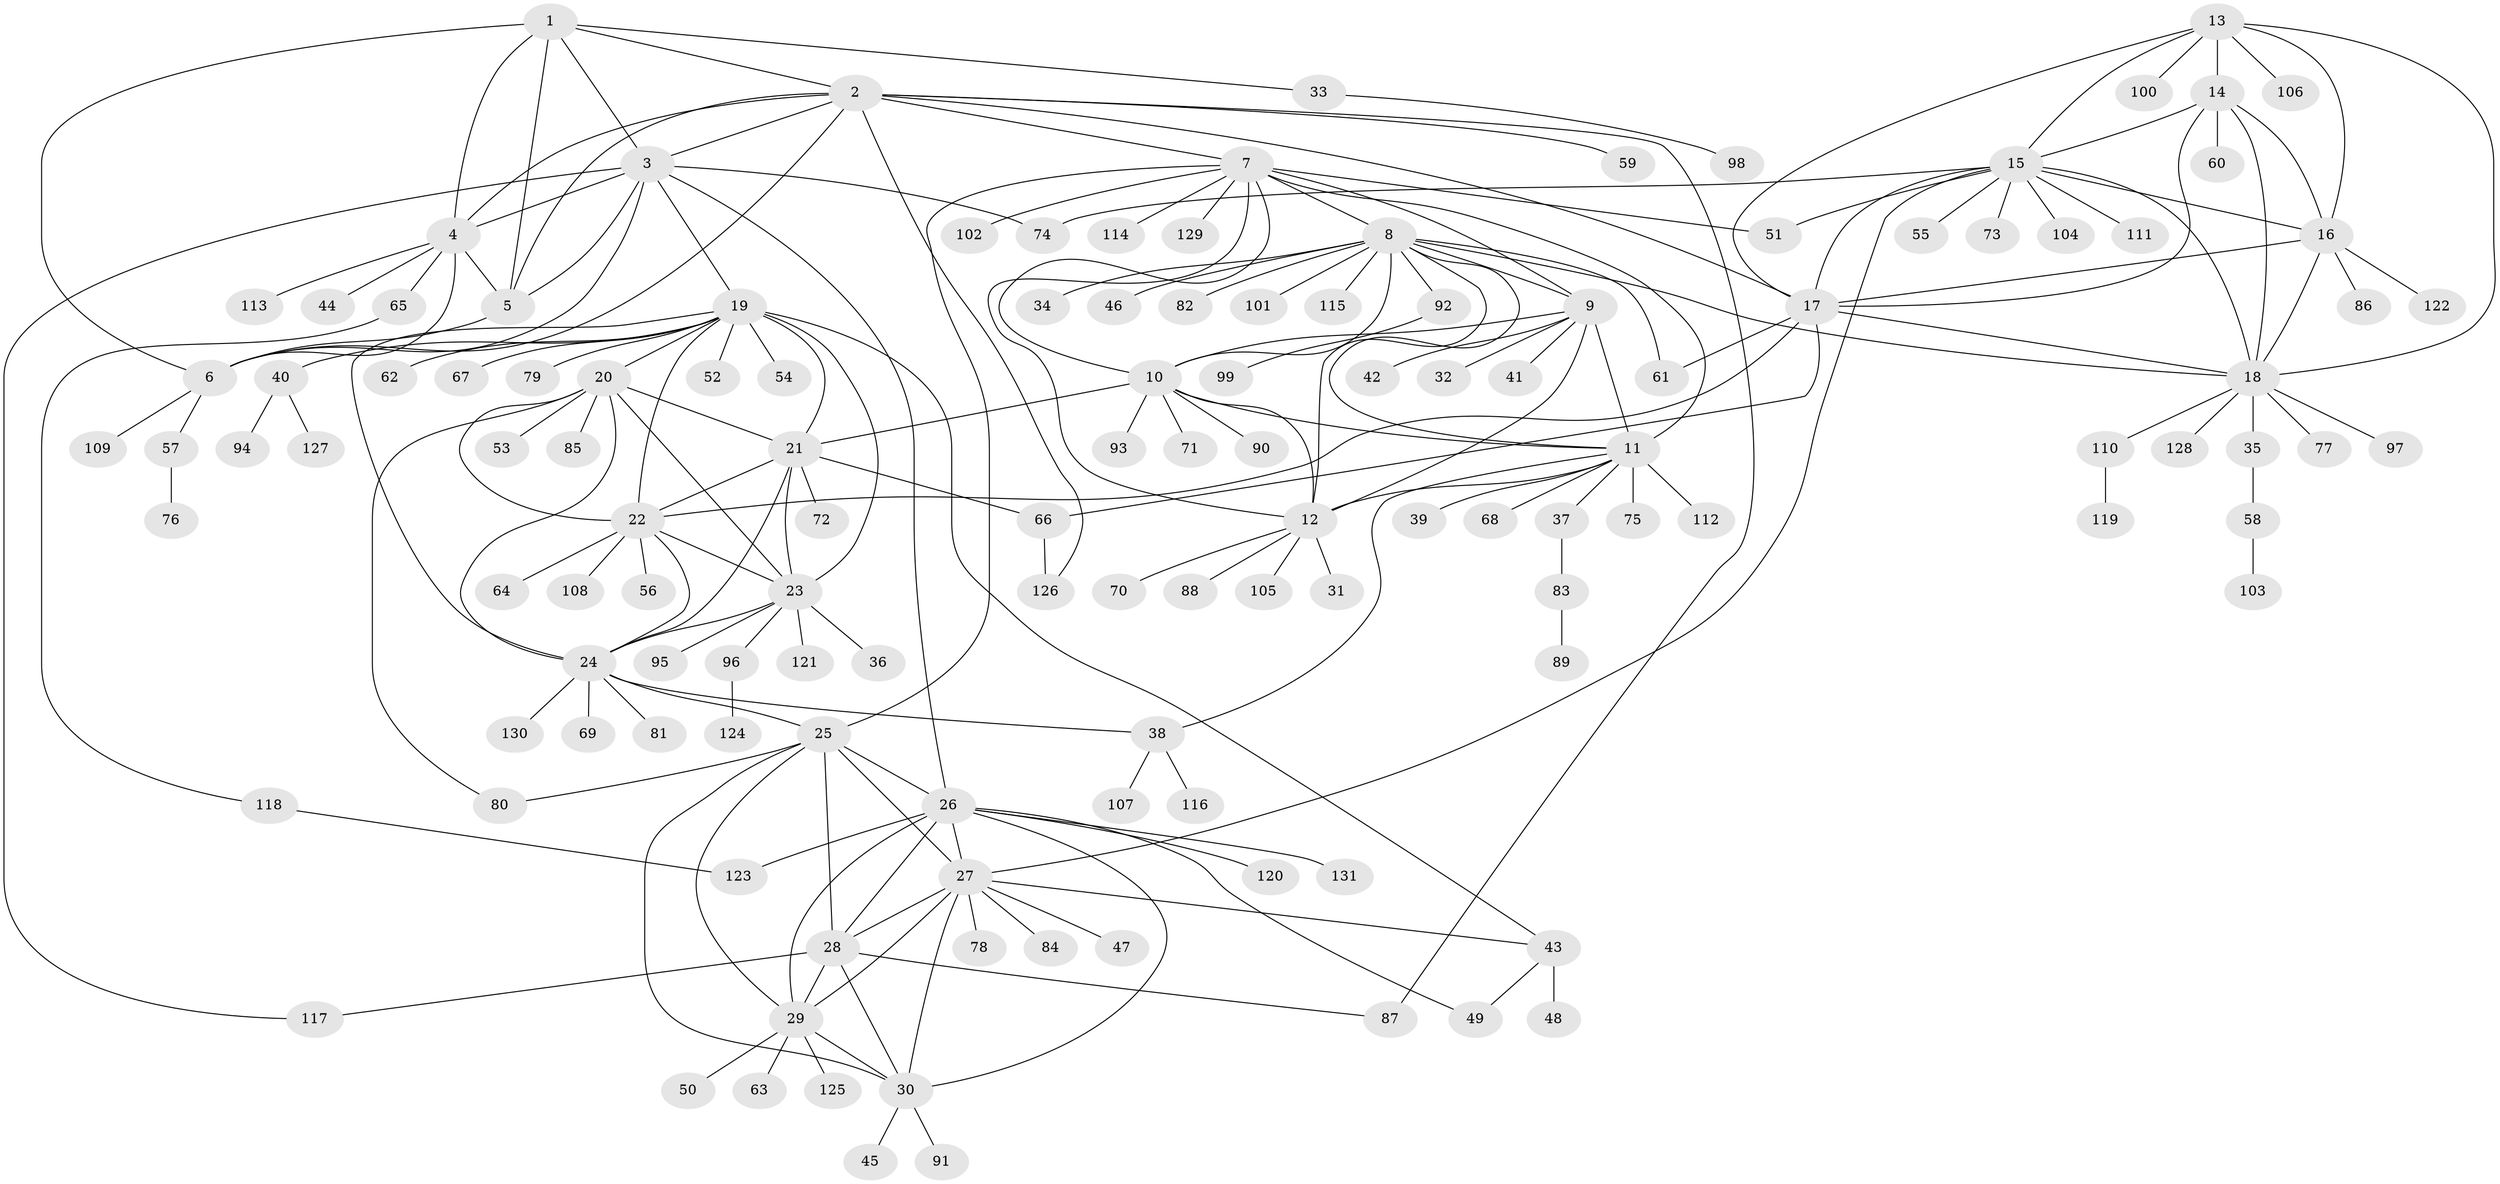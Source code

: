 // Generated by graph-tools (version 1.1) at 2025/37/03/09/25 02:37:31]
// undirected, 131 vertices, 198 edges
graph export_dot {
graph [start="1"]
  node [color=gray90,style=filled];
  1;
  2;
  3;
  4;
  5;
  6;
  7;
  8;
  9;
  10;
  11;
  12;
  13;
  14;
  15;
  16;
  17;
  18;
  19;
  20;
  21;
  22;
  23;
  24;
  25;
  26;
  27;
  28;
  29;
  30;
  31;
  32;
  33;
  34;
  35;
  36;
  37;
  38;
  39;
  40;
  41;
  42;
  43;
  44;
  45;
  46;
  47;
  48;
  49;
  50;
  51;
  52;
  53;
  54;
  55;
  56;
  57;
  58;
  59;
  60;
  61;
  62;
  63;
  64;
  65;
  66;
  67;
  68;
  69;
  70;
  71;
  72;
  73;
  74;
  75;
  76;
  77;
  78;
  79;
  80;
  81;
  82;
  83;
  84;
  85;
  86;
  87;
  88;
  89;
  90;
  91;
  92;
  93;
  94;
  95;
  96;
  97;
  98;
  99;
  100;
  101;
  102;
  103;
  104;
  105;
  106;
  107;
  108;
  109;
  110;
  111;
  112;
  113;
  114;
  115;
  116;
  117;
  118;
  119;
  120;
  121;
  122;
  123;
  124;
  125;
  126;
  127;
  128;
  129;
  130;
  131;
  1 -- 2;
  1 -- 3;
  1 -- 4;
  1 -- 5;
  1 -- 6;
  1 -- 33;
  2 -- 3;
  2 -- 4;
  2 -- 5;
  2 -- 6;
  2 -- 7;
  2 -- 17;
  2 -- 59;
  2 -- 87;
  2 -- 126;
  3 -- 4;
  3 -- 5;
  3 -- 6;
  3 -- 19;
  3 -- 26;
  3 -- 74;
  3 -- 117;
  4 -- 5;
  4 -- 6;
  4 -- 44;
  4 -- 65;
  4 -- 113;
  5 -- 6;
  6 -- 57;
  6 -- 109;
  7 -- 8;
  7 -- 9;
  7 -- 10;
  7 -- 11;
  7 -- 12;
  7 -- 25;
  7 -- 51;
  7 -- 102;
  7 -- 114;
  7 -- 129;
  8 -- 9;
  8 -- 10;
  8 -- 11;
  8 -- 12;
  8 -- 18;
  8 -- 34;
  8 -- 46;
  8 -- 61;
  8 -- 82;
  8 -- 92;
  8 -- 101;
  8 -- 115;
  9 -- 10;
  9 -- 11;
  9 -- 12;
  9 -- 32;
  9 -- 41;
  9 -- 42;
  10 -- 11;
  10 -- 12;
  10 -- 21;
  10 -- 71;
  10 -- 90;
  10 -- 93;
  11 -- 12;
  11 -- 37;
  11 -- 38;
  11 -- 39;
  11 -- 68;
  11 -- 75;
  11 -- 112;
  12 -- 31;
  12 -- 70;
  12 -- 88;
  12 -- 105;
  13 -- 14;
  13 -- 15;
  13 -- 16;
  13 -- 17;
  13 -- 18;
  13 -- 100;
  13 -- 106;
  14 -- 15;
  14 -- 16;
  14 -- 17;
  14 -- 18;
  14 -- 60;
  15 -- 16;
  15 -- 17;
  15 -- 18;
  15 -- 27;
  15 -- 51;
  15 -- 55;
  15 -- 73;
  15 -- 74;
  15 -- 104;
  15 -- 111;
  16 -- 17;
  16 -- 18;
  16 -- 86;
  16 -- 122;
  17 -- 18;
  17 -- 22;
  17 -- 61;
  17 -- 66;
  18 -- 35;
  18 -- 77;
  18 -- 97;
  18 -- 110;
  18 -- 128;
  19 -- 20;
  19 -- 21;
  19 -- 22;
  19 -- 23;
  19 -- 24;
  19 -- 40;
  19 -- 43;
  19 -- 52;
  19 -- 54;
  19 -- 62;
  19 -- 67;
  19 -- 79;
  20 -- 21;
  20 -- 22;
  20 -- 23;
  20 -- 24;
  20 -- 53;
  20 -- 80;
  20 -- 85;
  21 -- 22;
  21 -- 23;
  21 -- 24;
  21 -- 66;
  21 -- 72;
  22 -- 23;
  22 -- 24;
  22 -- 56;
  22 -- 64;
  22 -- 108;
  23 -- 24;
  23 -- 36;
  23 -- 95;
  23 -- 96;
  23 -- 121;
  24 -- 25;
  24 -- 38;
  24 -- 69;
  24 -- 81;
  24 -- 130;
  25 -- 26;
  25 -- 27;
  25 -- 28;
  25 -- 29;
  25 -- 30;
  25 -- 80;
  26 -- 27;
  26 -- 28;
  26 -- 29;
  26 -- 30;
  26 -- 49;
  26 -- 120;
  26 -- 123;
  26 -- 131;
  27 -- 28;
  27 -- 29;
  27 -- 30;
  27 -- 43;
  27 -- 47;
  27 -- 78;
  27 -- 84;
  28 -- 29;
  28 -- 30;
  28 -- 87;
  28 -- 117;
  29 -- 30;
  29 -- 50;
  29 -- 63;
  29 -- 125;
  30 -- 45;
  30 -- 91;
  33 -- 98;
  35 -- 58;
  37 -- 83;
  38 -- 107;
  38 -- 116;
  40 -- 94;
  40 -- 127;
  43 -- 48;
  43 -- 49;
  57 -- 76;
  58 -- 103;
  65 -- 118;
  66 -- 126;
  83 -- 89;
  92 -- 99;
  96 -- 124;
  110 -- 119;
  118 -- 123;
}

